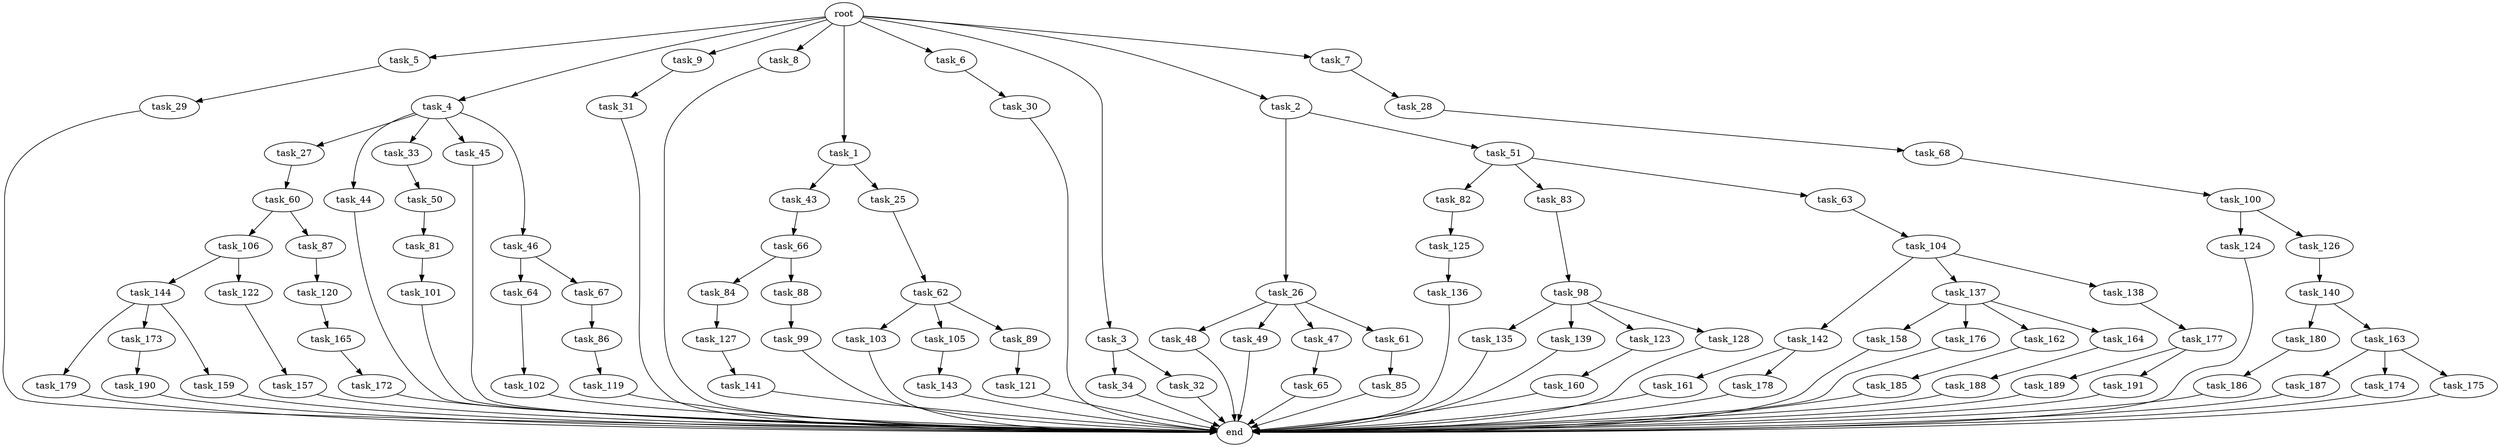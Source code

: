 digraph G {
  task_136 [size="4209067950.080000"];
  task_27 [size="773094113.280000"];
  task_68 [size="343597383.680000"];
  task_50 [size="2147483648.000000"];
  task_119 [size="3092376453.120000"];
  task_143 [size="3092376453.120000"];
  task_185 [size="773094113.280000"];
  task_187 [size="773094113.280000"];
  task_66 [size="8589934592.000000"];
  task_5 [size="10.240000"];
  task_4 [size="10.240000"];
  task_121 [size="1374389534.720000"];
  task_84 [size="6957847019.520000"];
  task_81 [size="773094113.280000"];
  task_31 [size="2147483648.000000"];
  task_135 [size="773094113.280000"];
  task_26 [size="1374389534.720000"];
  task_64 [size="3092376453.120000"];
  task_103 [size="4209067950.080000"];
  task_141 [size="1374389534.720000"];
  task_190 [size="6957847019.520000"];
  task_51 [size="1374389534.720000"];
  task_28 [size="8589934592.000000"];
  task_88 [size="6957847019.520000"];
  task_82 [size="2147483648.000000"];
  task_9 [size="10.240000"];
  task_44 [size="773094113.280000"];
  task_105 [size="4209067950.080000"];
  task_33 [size="773094113.280000"];
  task_142 [size="343597383.680000"];
  task_186 [size="1374389534.720000"];
  task_102 [size="6957847019.520000"];
  root [size="0.000000"];
  task_8 [size="10.240000"];
  task_86 [size="1374389534.720000"];
  task_160 [size="3092376453.120000"];
  task_179 [size="5497558138.880000"];
  task_83 [size="2147483648.000000"];
  task_1 [size="10.240000"];
  task_174 [size="773094113.280000"];
  task_60 [size="4209067950.080000"];
  task_188 [size="343597383.680000"];
  task_140 [size="5497558138.880000"];
  task_158 [size="5497558138.880000"];
  task_180 [size="6957847019.520000"];
  task_157 [size="6957847019.520000"];
  task_104 [size="3092376453.120000"];
  task_177 [size="2147483648.000000"];
  task_106 [size="6957847019.520000"];
  task_43 [size="773094113.280000"];
  task_63 [size="2147483648.000000"];
  task_6 [size="10.240000"];
  task_173 [size="5497558138.880000"];
  task_3 [size="10.240000"];
  task_34 [size="343597383.680000"];
  task_99 [size="3092376453.120000"];
  task_139 [size="773094113.280000"];
  end [size="0.000000"];
  task_144 [size="5497558138.880000"];
  task_85 [size="5497558138.880000"];
  task_176 [size="5497558138.880000"];
  task_62 [size="4209067950.080000"];
  task_163 [size="6957847019.520000"];
  task_161 [size="343597383.680000"];
  task_165 [size="8589934592.000000"];
  task_30 [size="3092376453.120000"];
  task_137 [size="343597383.680000"];
  task_48 [size="773094113.280000"];
  task_45 [size="773094113.280000"];
  task_46 [size="773094113.280000"];
  task_124 [size="1374389534.720000"];
  task_32 [size="343597383.680000"];
  task_125 [size="6957847019.520000"];
  task_162 [size="5497558138.880000"];
  task_2 [size="10.240000"];
  task_138 [size="343597383.680000"];
  task_25 [size="773094113.280000"];
  task_29 [size="343597383.680000"];
  task_123 [size="773094113.280000"];
  task_172 [size="343597383.680000"];
  task_87 [size="6957847019.520000"];
  task_122 [size="5497558138.880000"];
  task_178 [size="343597383.680000"];
  task_126 [size="1374389534.720000"];
  task_164 [size="5497558138.880000"];
  task_120 [size="4209067950.080000"];
  task_65 [size="2147483648.000000"];
  task_67 [size="3092376453.120000"];
  task_7 [size="10.240000"];
  task_127 [size="773094113.280000"];
  task_189 [size="5497558138.880000"];
  task_128 [size="773094113.280000"];
  task_49 [size="773094113.280000"];
  task_47 [size="773094113.280000"];
  task_100 [size="2147483648.000000"];
  task_191 [size="5497558138.880000"];
  task_98 [size="6957847019.520000"];
  task_89 [size="4209067950.080000"];
  task_61 [size="773094113.280000"];
  task_101 [size="343597383.680000"];
  task_159 [size="5497558138.880000"];
  task_175 [size="773094113.280000"];

  task_136 -> end [size="1.000000"];
  task_27 -> task_60 [size="411041792.000000"];
  task_68 -> task_100 [size="209715200.000000"];
  task_50 -> task_81 [size="75497472.000000"];
  task_119 -> end [size="1.000000"];
  task_143 -> end [size="1.000000"];
  task_185 -> end [size="1.000000"];
  task_187 -> end [size="1.000000"];
  task_66 -> task_84 [size="679477248.000000"];
  task_66 -> task_88 [size="679477248.000000"];
  task_5 -> task_29 [size="33554432.000000"];
  task_4 -> task_45 [size="75497472.000000"];
  task_4 -> task_46 [size="75497472.000000"];
  task_4 -> task_33 [size="75497472.000000"];
  task_4 -> task_27 [size="75497472.000000"];
  task_4 -> task_44 [size="75497472.000000"];
  task_121 -> end [size="1.000000"];
  task_84 -> task_127 [size="75497472.000000"];
  task_81 -> task_101 [size="33554432.000000"];
  task_31 -> end [size="1.000000"];
  task_135 -> end [size="1.000000"];
  task_26 -> task_49 [size="75497472.000000"];
  task_26 -> task_61 [size="75497472.000000"];
  task_26 -> task_47 [size="75497472.000000"];
  task_26 -> task_48 [size="75497472.000000"];
  task_64 -> task_102 [size="679477248.000000"];
  task_103 -> end [size="1.000000"];
  task_141 -> end [size="1.000000"];
  task_190 -> end [size="1.000000"];
  task_51 -> task_83 [size="209715200.000000"];
  task_51 -> task_63 [size="209715200.000000"];
  task_51 -> task_82 [size="209715200.000000"];
  task_28 -> task_68 [size="33554432.000000"];
  task_88 -> task_99 [size="301989888.000000"];
  task_82 -> task_125 [size="679477248.000000"];
  task_9 -> task_31 [size="209715200.000000"];
  task_44 -> end [size="1.000000"];
  task_105 -> task_143 [size="301989888.000000"];
  task_33 -> task_50 [size="209715200.000000"];
  task_142 -> task_161 [size="33554432.000000"];
  task_142 -> task_178 [size="33554432.000000"];
  task_186 -> end [size="1.000000"];
  task_102 -> end [size="1.000000"];
  root -> task_8 [size="1.000000"];
  root -> task_2 [size="1.000000"];
  root -> task_5 [size="1.000000"];
  root -> task_4 [size="1.000000"];
  root -> task_9 [size="1.000000"];
  root -> task_1 [size="1.000000"];
  root -> task_7 [size="1.000000"];
  root -> task_6 [size="1.000000"];
  root -> task_3 [size="1.000000"];
  task_8 -> end [size="1.000000"];
  task_86 -> task_119 [size="301989888.000000"];
  task_160 -> end [size="1.000000"];
  task_179 -> end [size="1.000000"];
  task_83 -> task_98 [size="679477248.000000"];
  task_1 -> task_25 [size="75497472.000000"];
  task_1 -> task_43 [size="75497472.000000"];
  task_174 -> end [size="1.000000"];
  task_60 -> task_106 [size="679477248.000000"];
  task_60 -> task_87 [size="679477248.000000"];
  task_188 -> end [size="1.000000"];
  task_140 -> task_163 [size="679477248.000000"];
  task_140 -> task_180 [size="679477248.000000"];
  task_158 -> end [size="1.000000"];
  task_180 -> task_186 [size="134217728.000000"];
  task_157 -> end [size="1.000000"];
  task_104 -> task_137 [size="33554432.000000"];
  task_104 -> task_138 [size="33554432.000000"];
  task_104 -> task_142 [size="33554432.000000"];
  task_177 -> task_189 [size="536870912.000000"];
  task_177 -> task_191 [size="536870912.000000"];
  task_106 -> task_122 [size="536870912.000000"];
  task_106 -> task_144 [size="536870912.000000"];
  task_43 -> task_66 [size="838860800.000000"];
  task_63 -> task_104 [size="301989888.000000"];
  task_6 -> task_30 [size="301989888.000000"];
  task_173 -> task_190 [size="679477248.000000"];
  task_3 -> task_34 [size="33554432.000000"];
  task_3 -> task_32 [size="33554432.000000"];
  task_34 -> end [size="1.000000"];
  task_99 -> end [size="1.000000"];
  task_139 -> end [size="1.000000"];
  task_144 -> task_179 [size="536870912.000000"];
  task_144 -> task_159 [size="536870912.000000"];
  task_144 -> task_173 [size="536870912.000000"];
  task_85 -> end [size="1.000000"];
  task_176 -> end [size="1.000000"];
  task_62 -> task_103 [size="411041792.000000"];
  task_62 -> task_89 [size="411041792.000000"];
  task_62 -> task_105 [size="411041792.000000"];
  task_163 -> task_187 [size="75497472.000000"];
  task_163 -> task_175 [size="75497472.000000"];
  task_163 -> task_174 [size="75497472.000000"];
  task_161 -> end [size="1.000000"];
  task_165 -> task_172 [size="33554432.000000"];
  task_30 -> end [size="1.000000"];
  task_137 -> task_158 [size="536870912.000000"];
  task_137 -> task_176 [size="536870912.000000"];
  task_137 -> task_164 [size="536870912.000000"];
  task_137 -> task_162 [size="536870912.000000"];
  task_48 -> end [size="1.000000"];
  task_45 -> end [size="1.000000"];
  task_46 -> task_64 [size="301989888.000000"];
  task_46 -> task_67 [size="301989888.000000"];
  task_124 -> end [size="1.000000"];
  task_32 -> end [size="1.000000"];
  task_125 -> task_136 [size="411041792.000000"];
  task_162 -> task_185 [size="75497472.000000"];
  task_2 -> task_51 [size="134217728.000000"];
  task_2 -> task_26 [size="134217728.000000"];
  task_138 -> task_177 [size="209715200.000000"];
  task_25 -> task_62 [size="411041792.000000"];
  task_29 -> end [size="1.000000"];
  task_123 -> task_160 [size="301989888.000000"];
  task_172 -> end [size="1.000000"];
  task_87 -> task_120 [size="411041792.000000"];
  task_122 -> task_157 [size="679477248.000000"];
  task_178 -> end [size="1.000000"];
  task_126 -> task_140 [size="536870912.000000"];
  task_164 -> task_188 [size="33554432.000000"];
  task_120 -> task_165 [size="838860800.000000"];
  task_65 -> end [size="1.000000"];
  task_67 -> task_86 [size="134217728.000000"];
  task_7 -> task_28 [size="838860800.000000"];
  task_127 -> task_141 [size="134217728.000000"];
  task_189 -> end [size="1.000000"];
  task_128 -> end [size="1.000000"];
  task_49 -> end [size="1.000000"];
  task_47 -> task_65 [size="209715200.000000"];
  task_100 -> task_124 [size="134217728.000000"];
  task_100 -> task_126 [size="134217728.000000"];
  task_191 -> end [size="1.000000"];
  task_98 -> task_135 [size="75497472.000000"];
  task_98 -> task_139 [size="75497472.000000"];
  task_98 -> task_123 [size="75497472.000000"];
  task_98 -> task_128 [size="75497472.000000"];
  task_89 -> task_121 [size="134217728.000000"];
  task_61 -> task_85 [size="536870912.000000"];
  task_101 -> end [size="1.000000"];
  task_159 -> end [size="1.000000"];
  task_175 -> end [size="1.000000"];
}
